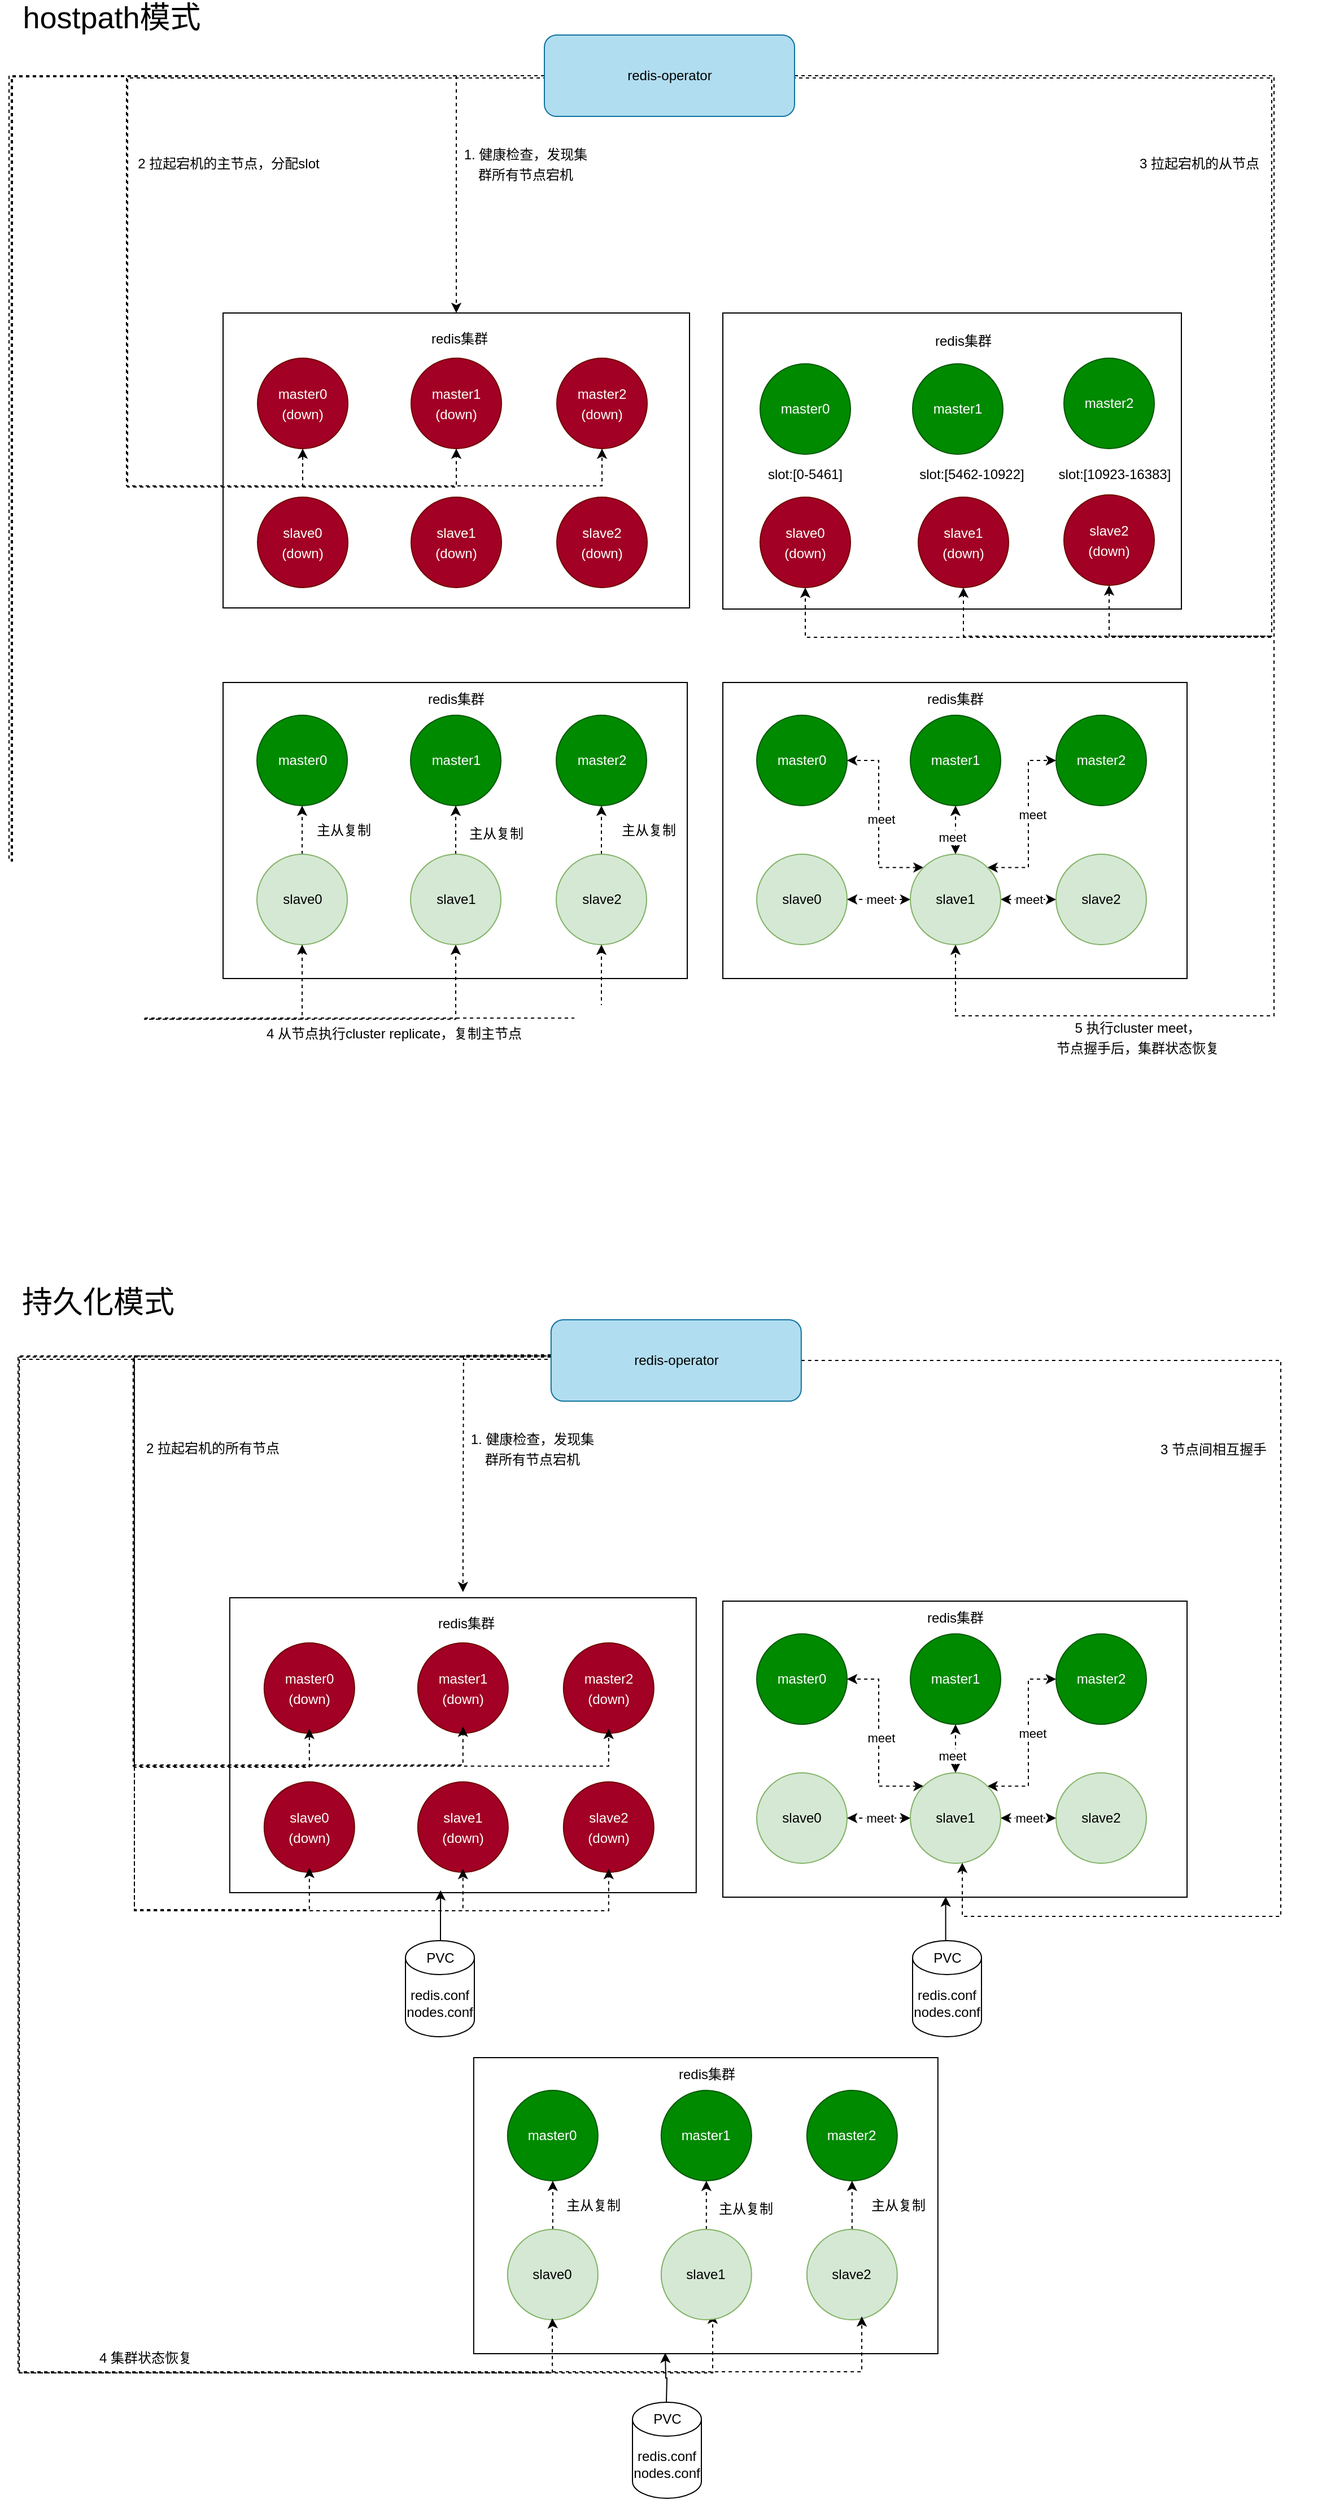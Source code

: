 <mxfile version="21.3.8" type="github">
  <diagram id="rYdwiMb5jvszhZctyrXV" name="第 1 页">
    <mxGraphModel dx="1363" dy="860" grid="0" gridSize="10" guides="1" tooltips="1" connect="1" arrows="1" fold="1" page="1" pageScale="1" pageWidth="1200" pageHeight="1920" math="0" shadow="0">
      <root>
        <mxCell id="0" />
        <mxCell id="1" parent="0" />
        <mxCell id="03nautIme0JNub1uCO7q-31" value="" style="rounded=0;whiteSpace=wrap;html=1;horizontal=1;" parent="1" vertex="1">
          <mxGeometry x="674" y="816" width="411" height="262" as="geometry" />
        </mxCell>
        <mxCell id="6RyUIfgaUFoeRIO4xXDH-37" value="" style="rounded=0;whiteSpace=wrap;html=1;horizontal=1;" parent="1" vertex="1">
          <mxGeometry x="231.5" y="816" width="411" height="262" as="geometry" />
        </mxCell>
        <mxCell id="6RyUIfgaUFoeRIO4xXDH-11" value="" style="rounded=0;whiteSpace=wrap;html=1;" parent="1" vertex="1">
          <mxGeometry x="231.5" y="489" width="413" height="261" as="geometry" />
        </mxCell>
        <mxCell id="6RyUIfgaUFoeRIO4xXDH-1" value="&lt;p style=&quot;line-height: 150%;&quot;&gt;master0&lt;br&gt;(down)&lt;/p&gt;" style="ellipse;whiteSpace=wrap;html=1;aspect=fixed;fillColor=#a20025;fontColor=#ffffff;strokeColor=#6F0000;" parent="1" vertex="1">
          <mxGeometry x="262" y="529" width="80" height="80" as="geometry" />
        </mxCell>
        <mxCell id="6RyUIfgaUFoeRIO4xXDH-2" value="&lt;p style=&quot;line-height: 150%;&quot;&gt;slave0&lt;br&gt;(down)&lt;/p&gt;" style="ellipse;whiteSpace=wrap;html=1;aspect=fixed;fillColor=#a20025;fontColor=#ffffff;strokeColor=#6F0000;" parent="1" vertex="1">
          <mxGeometry x="262" y="652" width="80" height="80" as="geometry" />
        </mxCell>
        <mxCell id="6RyUIfgaUFoeRIO4xXDH-3" value="&lt;p style=&quot;line-height: 150%;&quot;&gt;master1&lt;br&gt;(down)&lt;/p&gt;" style="ellipse;whiteSpace=wrap;html=1;aspect=fixed;fillColor=#a20025;fontColor=#ffffff;strokeColor=#6F0000;" parent="1" vertex="1">
          <mxGeometry x="398" y="529" width="80" height="80" as="geometry" />
        </mxCell>
        <mxCell id="6RyUIfgaUFoeRIO4xXDH-4" value="&lt;p style=&quot;line-height: 150%;&quot;&gt;slave1&lt;br&gt;(down)&lt;/p&gt;" style="ellipse;whiteSpace=wrap;html=1;aspect=fixed;fillColor=#a20025;fontColor=#ffffff;strokeColor=#6F0000;" parent="1" vertex="1">
          <mxGeometry x="398" y="652" width="80" height="80" as="geometry" />
        </mxCell>
        <mxCell id="6RyUIfgaUFoeRIO4xXDH-5" value="&lt;p style=&quot;line-height: 150%;&quot;&gt;master2&lt;br&gt;(down)&lt;/p&gt;" style="ellipse;whiteSpace=wrap;html=1;aspect=fixed;fillColor=#a20025;fontColor=#ffffff;strokeColor=#6F0000;" parent="1" vertex="1">
          <mxGeometry x="527" y="529" width="80" height="80" as="geometry" />
        </mxCell>
        <mxCell id="6RyUIfgaUFoeRIO4xXDH-6" value="&lt;p style=&quot;line-height: 150%;&quot;&gt;slave2&lt;br&gt;(down)&lt;/p&gt;" style="ellipse;whiteSpace=wrap;html=1;aspect=fixed;fillColor=#a20025;fontColor=#ffffff;strokeColor=#6F0000;" parent="1" vertex="1">
          <mxGeometry x="527" y="652" width="80" height="80" as="geometry" />
        </mxCell>
        <mxCell id="6RyUIfgaUFoeRIO4xXDH-59" style="edgeStyle=orthogonalEdgeStyle;rounded=0;orthogonalLoop=1;jettySize=auto;html=1;exitX=0;exitY=0.5;exitDx=0;exitDy=0;dashed=1;entryX=0.5;entryY=1;entryDx=0;entryDy=0;" parent="1" source="6RyUIfgaUFoeRIO4xXDH-7" target="6RyUIfgaUFoeRIO4xXDH-41" edge="1">
          <mxGeometry relative="1" as="geometry">
            <mxPoint x="145" y="981" as="targetPoint" />
            <Array as="points">
              <mxPoint x="44" y="280" />
              <mxPoint x="44" y="1114" />
              <mxPoint x="438" y="1114" />
            </Array>
          </mxGeometry>
        </mxCell>
        <mxCell id="6RyUIfgaUFoeRIO4xXDH-20" value="&lt;p style=&quot;line-height: 150%;&quot;&gt;1. 健康检查，发现集群所有节点宕机&lt;/p&gt;" style="text;html=1;strokeColor=none;fillColor=none;align=center;verticalAlign=middle;whiteSpace=wrap;rounded=0;" parent="1" vertex="1">
          <mxGeometry x="439" y="342" width="121" height="30" as="geometry" />
        </mxCell>
        <mxCell id="6RyUIfgaUFoeRIO4xXDH-23" value="" style="rounded=0;whiteSpace=wrap;html=1;" parent="1" vertex="1">
          <mxGeometry x="674" y="489" width="406" height="262" as="geometry" />
        </mxCell>
        <mxCell id="6RyUIfgaUFoeRIO4xXDH-28" value="master2" style="ellipse;whiteSpace=wrap;html=1;aspect=fixed;fillColor=#008a00;fontColor=#ffffff;strokeColor=#005700;" parent="1" vertex="1">
          <mxGeometry x="976" y="529" width="80" height="80" as="geometry" />
        </mxCell>
        <mxCell id="6RyUIfgaUFoeRIO4xXDH-38" value="master0" style="ellipse;whiteSpace=wrap;html=1;aspect=fixed;fillColor=#008a00;fontColor=#ffffff;strokeColor=#005700;" parent="1" vertex="1">
          <mxGeometry x="261.5" y="845" width="80" height="80" as="geometry" />
        </mxCell>
        <mxCell id="03nautIme0JNub1uCO7q-24" style="edgeStyle=orthogonalEdgeStyle;rounded=0;orthogonalLoop=1;jettySize=auto;html=1;exitX=0.5;exitY=0;exitDx=0;exitDy=0;entryX=0.5;entryY=1;entryDx=0;entryDy=0;dashed=1;" parent="1" source="6RyUIfgaUFoeRIO4xXDH-39" target="6RyUIfgaUFoeRIO4xXDH-38" edge="1">
          <mxGeometry relative="1" as="geometry" />
        </mxCell>
        <mxCell id="6RyUIfgaUFoeRIO4xXDH-39" value="slave0" style="ellipse;whiteSpace=wrap;html=1;aspect=fixed;fillColor=#d5e8d4;strokeColor=#82b366;" parent="1" vertex="1">
          <mxGeometry x="261.5" y="968" width="80" height="80" as="geometry" />
        </mxCell>
        <mxCell id="6RyUIfgaUFoeRIO4xXDH-40" value="master1" style="ellipse;whiteSpace=wrap;html=1;aspect=fixed;fillColor=#008a00;fontColor=#ffffff;strokeColor=#005700;" parent="1" vertex="1">
          <mxGeometry x="397.5" y="845" width="80" height="80" as="geometry" />
        </mxCell>
        <mxCell id="03nautIme0JNub1uCO7q-26" style="edgeStyle=orthogonalEdgeStyle;rounded=0;orthogonalLoop=1;jettySize=auto;html=1;exitX=0.5;exitY=0;exitDx=0;exitDy=0;entryX=0.5;entryY=1;entryDx=0;entryDy=0;dashed=1;" parent="1" source="6RyUIfgaUFoeRIO4xXDH-41" target="6RyUIfgaUFoeRIO4xXDH-40" edge="1">
          <mxGeometry relative="1" as="geometry" />
        </mxCell>
        <mxCell id="6RyUIfgaUFoeRIO4xXDH-41" value="slave1" style="ellipse;whiteSpace=wrap;html=1;aspect=fixed;fillColor=#d5e8d4;strokeColor=#82b366;" parent="1" vertex="1">
          <mxGeometry x="397.5" y="968" width="80" height="80" as="geometry" />
        </mxCell>
        <mxCell id="6RyUIfgaUFoeRIO4xXDH-42" value="master2" style="ellipse;whiteSpace=wrap;html=1;aspect=fixed;fillColor=#008a00;fontColor=#ffffff;strokeColor=#005700;" parent="1" vertex="1">
          <mxGeometry x="526.5" y="845" width="80" height="80" as="geometry" />
        </mxCell>
        <mxCell id="03nautIme0JNub1uCO7q-27" value="" style="edgeStyle=orthogonalEdgeStyle;rounded=0;orthogonalLoop=1;jettySize=auto;html=1;dashed=1;" parent="1" source="6RyUIfgaUFoeRIO4xXDH-43" target="6RyUIfgaUFoeRIO4xXDH-42" edge="1">
          <mxGeometry relative="1" as="geometry" />
        </mxCell>
        <mxCell id="6RyUIfgaUFoeRIO4xXDH-43" value="slave2" style="ellipse;whiteSpace=wrap;html=1;aspect=fixed;fillColor=#d5e8d4;strokeColor=#82b366;" parent="1" vertex="1">
          <mxGeometry x="526.5" y="968" width="80" height="80" as="geometry" />
        </mxCell>
        <mxCell id="6RyUIfgaUFoeRIO4xXDH-51" value="4 从节点执行cluster replicate，复制主节点" style="text;html=1;strokeColor=none;fillColor=none;align=center;verticalAlign=middle;whiteSpace=wrap;rounded=0;" parent="1" vertex="1">
          <mxGeometry x="265" y="1112" width="236" height="30" as="geometry" />
        </mxCell>
        <mxCell id="6RyUIfgaUFoeRIO4xXDH-54" value="主从复制" style="text;html=1;strokeColor=none;fillColor=none;align=center;verticalAlign=middle;whiteSpace=wrap;rounded=0;" parent="1" vertex="1">
          <mxGeometry x="300.5" y="939" width="75" height="16" as="geometry" />
        </mxCell>
        <mxCell id="6RyUIfgaUFoeRIO4xXDH-55" value="主从复制" style="text;html=1;strokeColor=none;fillColor=none;align=center;verticalAlign=middle;whiteSpace=wrap;rounded=0;" parent="1" vertex="1">
          <mxGeometry x="435.5" y="942" width="75" height="16" as="geometry" />
        </mxCell>
        <mxCell id="6RyUIfgaUFoeRIO4xXDH-62" value="&lt;p style=&quot;line-height: 150%;&quot;&gt;5 执行cluster meet，&lt;br&gt;节点握手后，集群状态恢复&lt;/p&gt;" style="text;html=1;strokeColor=none;fillColor=none;align=center;verticalAlign=middle;whiteSpace=wrap;rounded=0;" parent="1" vertex="1">
          <mxGeometry x="935" y="1115" width="213" height="30" as="geometry" />
        </mxCell>
        <mxCell id="6RyUIfgaUFoeRIO4xXDH-64" style="edgeStyle=orthogonalEdgeStyle;rounded=0;orthogonalLoop=1;jettySize=auto;html=1;exitX=0;exitY=0.5;exitDx=0;exitDy=0;dashed=1;entryX=0.5;entryY=1;entryDx=0;entryDy=0;" parent="1" source="6RyUIfgaUFoeRIO4xXDH-7" target="6RyUIfgaUFoeRIO4xXDH-1" edge="1">
          <mxGeometry relative="1" as="geometry">
            <mxPoint x="302" y="617" as="targetPoint" />
            <Array as="points">
              <mxPoint x="147" y="279" />
              <mxPoint x="147" y="643" />
              <mxPoint x="302" y="643" />
            </Array>
          </mxGeometry>
        </mxCell>
        <mxCell id="6RyUIfgaUFoeRIO4xXDH-66" style="edgeStyle=orthogonalEdgeStyle;rounded=0;orthogonalLoop=1;jettySize=auto;html=1;exitX=0;exitY=0.5;exitDx=0;exitDy=0;dashed=1;" parent="1" source="6RyUIfgaUFoeRIO4xXDH-7" target="6RyUIfgaUFoeRIO4xXDH-11" edge="1">
          <mxGeometry relative="1" as="geometry" />
        </mxCell>
        <mxCell id="6RyUIfgaUFoeRIO4xXDH-70" style="edgeStyle=orthogonalEdgeStyle;rounded=0;orthogonalLoop=1;jettySize=auto;html=1;exitX=0;exitY=0.5;exitDx=0;exitDy=0;dashed=1;" parent="1" source="6RyUIfgaUFoeRIO4xXDH-7" target="6RyUIfgaUFoeRIO4xXDH-3" edge="1">
          <mxGeometry relative="1" as="geometry">
            <mxPoint x="147" y="627" as="targetPoint" />
            <Array as="points">
              <mxPoint x="516" y="281" />
              <mxPoint x="147" y="281" />
              <mxPoint x="147" y="643" />
              <mxPoint x="438" y="643" />
            </Array>
          </mxGeometry>
        </mxCell>
        <mxCell id="6RyUIfgaUFoeRIO4xXDH-73" style="edgeStyle=orthogonalEdgeStyle;rounded=0;orthogonalLoop=1;jettySize=auto;html=1;exitX=1;exitY=0.5;exitDx=0;exitDy=0;dashed=1;entryX=0.5;entryY=1;entryDx=0;entryDy=0;" parent="1" source="6RyUIfgaUFoeRIO4xXDH-7" target="03nautIme0JNub1uCO7q-12" edge="1">
          <mxGeometry relative="1" as="geometry">
            <Array as="points">
              <mxPoint x="738" y="281" />
              <mxPoint x="1162" y="281" />
              <mxPoint x="1162" y="776" />
              <mxPoint x="747" y="776" />
            </Array>
            <mxPoint x="1118" y="763" as="targetPoint" />
          </mxGeometry>
        </mxCell>
        <mxCell id="6RyUIfgaUFoeRIO4xXDH-77" style="edgeStyle=orthogonalEdgeStyle;rounded=0;orthogonalLoop=1;jettySize=auto;html=1;exitX=1;exitY=0.5;exitDx=0;exitDy=0;dashed=1;entryX=0.5;entryY=1;entryDx=0;entryDy=0;" parent="1" source="6RyUIfgaUFoeRIO4xXDH-7" target="03nautIme0JNub1uCO7q-13" edge="1">
          <mxGeometry relative="1" as="geometry">
            <mxPoint x="887" y="529" as="targetPoint" />
            <Array as="points">
              <mxPoint x="1162" y="279" />
              <mxPoint x="1162" y="775" />
              <mxPoint x="887" y="775" />
            </Array>
          </mxGeometry>
        </mxCell>
        <mxCell id="03nautIme0JNub1uCO7q-1" style="edgeStyle=orthogonalEdgeStyle;rounded=0;orthogonalLoop=1;jettySize=auto;html=1;exitX=0;exitY=0.5;exitDx=0;exitDy=0;dashed=1;" parent="1" source="6RyUIfgaUFoeRIO4xXDH-7" target="6RyUIfgaUFoeRIO4xXDH-5" edge="1">
          <mxGeometry relative="1" as="geometry">
            <mxPoint x="166" y="613" as="targetPoint" />
            <Array as="points">
              <mxPoint x="146" y="279" />
              <mxPoint x="146" y="642" />
              <mxPoint x="567" y="642" />
            </Array>
          </mxGeometry>
        </mxCell>
        <mxCell id="03nautIme0JNub1uCO7q-18" style="edgeStyle=orthogonalEdgeStyle;rounded=0;orthogonalLoop=1;jettySize=auto;html=1;exitX=1;exitY=0.5;exitDx=0;exitDy=0;dashed=1;entryX=0.5;entryY=1;entryDx=0;entryDy=0;" parent="1" source="6RyUIfgaUFoeRIO4xXDH-7" target="03nautIme0JNub1uCO7q-14" edge="1">
          <mxGeometry relative="1" as="geometry">
            <mxPoint x="1115" y="761" as="targetPoint" />
            <Array as="points">
              <mxPoint x="1160" y="279" />
              <mxPoint x="1160" y="775" />
              <mxPoint x="1016" y="775" />
            </Array>
          </mxGeometry>
        </mxCell>
        <mxCell id="03nautIme0JNub1uCO7q-50" style="edgeStyle=orthogonalEdgeStyle;rounded=0;orthogonalLoop=1;jettySize=auto;html=1;exitX=0;exitY=0.5;exitDx=0;exitDy=0;dashed=1;entryX=0.5;entryY=1;entryDx=0;entryDy=0;" parent="1" source="6RyUIfgaUFoeRIO4xXDH-7" target="6RyUIfgaUFoeRIO4xXDH-39" edge="1">
          <mxGeometry relative="1" as="geometry">
            <mxPoint x="58.182" y="1199.909" as="targetPoint" />
            <Array as="points">
              <mxPoint x="45" y="279" />
              <mxPoint x="45" y="1114" />
              <mxPoint x="302" y="1114" />
            </Array>
          </mxGeometry>
        </mxCell>
        <mxCell id="03nautIme0JNub1uCO7q-51" style="edgeStyle=orthogonalEdgeStyle;rounded=0;orthogonalLoop=1;jettySize=auto;html=1;exitX=0;exitY=0.5;exitDx=0;exitDy=0;dashed=1;entryX=0.5;entryY=1;entryDx=0;entryDy=0;" parent="1" source="6RyUIfgaUFoeRIO4xXDH-7" target="6RyUIfgaUFoeRIO4xXDH-43" edge="1">
          <mxGeometry relative="1" as="geometry">
            <mxPoint x="69.091" y="1212.636" as="targetPoint" />
            <Array as="points">
              <mxPoint x="42" y="279" />
              <mxPoint x="42" y="1113" />
              <mxPoint x="567" y="1113" />
            </Array>
          </mxGeometry>
        </mxCell>
        <mxCell id="03nautIme0JNub1uCO7q-55" style="edgeStyle=orthogonalEdgeStyle;rounded=0;orthogonalLoop=1;jettySize=auto;html=1;exitX=1;exitY=0.5;exitDx=0;exitDy=0;dashed=1;entryX=0.5;entryY=1;entryDx=0;entryDy=0;" parent="1" source="6RyUIfgaUFoeRIO4xXDH-7" target="03nautIme0JNub1uCO7q-37" edge="1">
          <mxGeometry relative="1" as="geometry">
            <mxPoint x="874" y="1290" as="targetPoint" />
            <Array as="points">
              <mxPoint x="1162" y="279" />
              <mxPoint x="1162" y="1111" />
              <mxPoint x="880" y="1111" />
            </Array>
          </mxGeometry>
        </mxCell>
        <mxCell id="6RyUIfgaUFoeRIO4xXDH-7" value="redis-operator" style="rounded=1;whiteSpace=wrap;html=1;fillColor=#b1ddf0;strokeColor=#10739e;" parent="1" vertex="1">
          <mxGeometry x="516" y="243" width="221.5" height="72" as="geometry" />
        </mxCell>
        <mxCell id="6RyUIfgaUFoeRIO4xXDH-71" value="2 拉起宕机的主节点，分配slot" style="text;html=1;strokeColor=none;fillColor=none;align=center;verticalAlign=middle;whiteSpace=wrap;rounded=0;" parent="1" vertex="1">
          <mxGeometry x="153" y="337" width="167" height="40" as="geometry" />
        </mxCell>
        <mxCell id="6RyUIfgaUFoeRIO4xXDH-81" value="redis集群" style="text;html=1;strokeColor=none;fillColor=none;align=center;verticalAlign=middle;whiteSpace=wrap;rounded=0;" parent="1" vertex="1">
          <mxGeometry x="411" y="497" width="60" height="30" as="geometry" />
        </mxCell>
        <mxCell id="6RyUIfgaUFoeRIO4xXDH-85" value="redis集群" style="text;html=1;strokeColor=none;fillColor=none;align=center;verticalAlign=middle;whiteSpace=wrap;rounded=0;" parent="1" vertex="1">
          <mxGeometry x="408" y="816" width="60" height="30" as="geometry" />
        </mxCell>
        <mxCell id="6RyUIfgaUFoeRIO4xXDH-89" value="redis集群" style="text;html=1;strokeColor=none;fillColor=none;align=center;verticalAlign=middle;whiteSpace=wrap;rounded=0;" parent="1" vertex="1">
          <mxGeometry x="857" y="499" width="60" height="30" as="geometry" />
        </mxCell>
        <mxCell id="03nautIme0JNub1uCO7q-4" value="master1" style="ellipse;whiteSpace=wrap;html=1;aspect=fixed;fillColor=#008a00;fontColor=#ffffff;strokeColor=#005700;" parent="1" vertex="1">
          <mxGeometry x="842" y="534" width="80" height="80" as="geometry" />
        </mxCell>
        <mxCell id="03nautIme0JNub1uCO7q-5" value="master0" style="ellipse;whiteSpace=wrap;html=1;aspect=fixed;fillColor=#008a00;fontColor=#ffffff;strokeColor=#005700;" parent="1" vertex="1">
          <mxGeometry x="707" y="534" width="80" height="80" as="geometry" />
        </mxCell>
        <mxCell id="03nautIme0JNub1uCO7q-8" value="slot:[0-5461]" style="text;html=1;strokeColor=none;fillColor=none;align=center;verticalAlign=middle;whiteSpace=wrap;rounded=0;" parent="1" vertex="1">
          <mxGeometry x="707" y="617" width="80" height="30" as="geometry" />
        </mxCell>
        <mxCell id="03nautIme0JNub1uCO7q-9" value="slot:[5462-10922]" style="text;html=1;strokeColor=none;fillColor=none;align=center;verticalAlign=middle;whiteSpace=wrap;rounded=0;" parent="1" vertex="1">
          <mxGeometry x="844" y="617" width="101" height="30" as="geometry" />
        </mxCell>
        <mxCell id="03nautIme0JNub1uCO7q-10" value="slot:[10923-16383]" style="text;html=1;strokeColor=none;fillColor=none;align=center;verticalAlign=middle;whiteSpace=wrap;rounded=0;" parent="1" vertex="1">
          <mxGeometry x="966" y="617" width="110" height="30" as="geometry" />
        </mxCell>
        <mxCell id="03nautIme0JNub1uCO7q-12" value="&lt;p style=&quot;line-height: 150%;&quot;&gt;slave0&lt;br&gt;(down)&lt;/p&gt;" style="ellipse;whiteSpace=wrap;html=1;aspect=fixed;fillColor=#a20025;fontColor=#ffffff;strokeColor=#6F0000;" parent="1" vertex="1">
          <mxGeometry x="707" y="652" width="80" height="80" as="geometry" />
        </mxCell>
        <mxCell id="03nautIme0JNub1uCO7q-13" value="&lt;p style=&quot;line-height: 150%;&quot;&gt;slave1&lt;br&gt;(down)&lt;/p&gt;" style="ellipse;whiteSpace=wrap;html=1;aspect=fixed;fillColor=#a20025;fontColor=#ffffff;strokeColor=#6F0000;" parent="1" vertex="1">
          <mxGeometry x="847" y="652" width="80" height="80" as="geometry" />
        </mxCell>
        <mxCell id="03nautIme0JNub1uCO7q-14" value="&lt;p style=&quot;line-height: 150%;&quot;&gt;slave2&lt;br&gt;(down)&lt;/p&gt;" style="ellipse;whiteSpace=wrap;html=1;aspect=fixed;fillColor=#a20025;fontColor=#ffffff;strokeColor=#6F0000;" parent="1" vertex="1">
          <mxGeometry x="976" y="650" width="80" height="80" as="geometry" />
        </mxCell>
        <mxCell id="03nautIme0JNub1uCO7q-19" value="3 拉起宕机的从节点" style="text;html=1;strokeColor=none;fillColor=none;align=center;verticalAlign=middle;whiteSpace=wrap;rounded=0;" parent="1" vertex="1">
          <mxGeometry x="1031" y="342" width="130" height="30" as="geometry" />
        </mxCell>
        <mxCell id="03nautIme0JNub1uCO7q-29" value="主从复制" style="text;html=1;strokeColor=none;fillColor=none;align=center;verticalAlign=middle;whiteSpace=wrap;rounded=0;" parent="1" vertex="1">
          <mxGeometry x="570.5" y="939" width="75" height="16" as="geometry" />
        </mxCell>
        <mxCell id="03nautIme0JNub1uCO7q-32" value="master0" style="ellipse;whiteSpace=wrap;html=1;aspect=fixed;fillColor=#008a00;fontColor=#ffffff;strokeColor=#005700;" parent="1" vertex="1">
          <mxGeometry x="704" y="845" width="80" height="80" as="geometry" />
        </mxCell>
        <mxCell id="03nautIme0JNub1uCO7q-34" value="slave0" style="ellipse;whiteSpace=wrap;html=1;aspect=fixed;fillColor=#d5e8d4;strokeColor=#82b366;" parent="1" vertex="1">
          <mxGeometry x="704" y="968" width="80" height="80" as="geometry" />
        </mxCell>
        <mxCell id="03nautIme0JNub1uCO7q-35" value="master1" style="ellipse;whiteSpace=wrap;html=1;aspect=fixed;fillColor=#008a00;fontColor=#ffffff;strokeColor=#005700;" parent="1" vertex="1">
          <mxGeometry x="840" y="845" width="80" height="80" as="geometry" />
        </mxCell>
        <mxCell id="03nautIme0JNub1uCO7q-36" style="edgeStyle=orthogonalEdgeStyle;rounded=0;orthogonalLoop=1;jettySize=auto;html=1;exitX=0.5;exitY=0;exitDx=0;exitDy=0;entryX=0.5;entryY=1;entryDx=0;entryDy=0;dashed=1;startArrow=classic;startFill=1;" parent="1" source="03nautIme0JNub1uCO7q-37" target="03nautIme0JNub1uCO7q-35" edge="1">
          <mxGeometry relative="1" as="geometry" />
        </mxCell>
        <mxCell id="03nautIme0JNub1uCO7q-72" value="meet" style="edgeLabel;html=1;align=center;verticalAlign=middle;resizable=0;points=[];" parent="03nautIme0JNub1uCO7q-36" vertex="1" connectable="0">
          <mxGeometry x="-0.302" y="3" relative="1" as="geometry">
            <mxPoint as="offset" />
          </mxGeometry>
        </mxCell>
        <mxCell id="03nautIme0JNub1uCO7q-58" value="meet" style="edgeStyle=orthogonalEdgeStyle;rounded=0;orthogonalLoop=1;jettySize=auto;html=1;exitX=1;exitY=0.5;exitDx=0;exitDy=0;entryX=0;entryY=0.5;entryDx=0;entryDy=0;dashed=1;startArrow=classic;startFill=1;" parent="1" source="03nautIme0JNub1uCO7q-37" target="03nautIme0JNub1uCO7q-40" edge="1">
          <mxGeometry relative="1" as="geometry" />
        </mxCell>
        <mxCell id="03nautIme0JNub1uCO7q-67" style="edgeStyle=orthogonalEdgeStyle;rounded=0;orthogonalLoop=1;jettySize=auto;html=1;exitX=0;exitY=0.5;exitDx=0;exitDy=0;entryX=1;entryY=0.5;entryDx=0;entryDy=0;dashed=1;startArrow=classic;startFill=1;" parent="1" source="03nautIme0JNub1uCO7q-37" target="03nautIme0JNub1uCO7q-34" edge="1">
          <mxGeometry relative="1" as="geometry" />
        </mxCell>
        <mxCell id="03nautIme0JNub1uCO7q-74" value="meet" style="edgeLabel;html=1;align=center;verticalAlign=middle;resizable=0;points=[];" parent="03nautIme0JNub1uCO7q-67" vertex="1" connectable="0">
          <mxGeometry x="-0.006" relative="1" as="geometry">
            <mxPoint x="1" as="offset" />
          </mxGeometry>
        </mxCell>
        <mxCell id="03nautIme0JNub1uCO7q-68" style="edgeStyle=orthogonalEdgeStyle;rounded=0;orthogonalLoop=1;jettySize=auto;html=1;exitX=1;exitY=0;exitDx=0;exitDy=0;entryX=0;entryY=0.5;entryDx=0;entryDy=0;dashed=1;startArrow=classic;startFill=1;" parent="1" source="03nautIme0JNub1uCO7q-37" target="03nautIme0JNub1uCO7q-38" edge="1">
          <mxGeometry relative="1" as="geometry" />
        </mxCell>
        <mxCell id="03nautIme0JNub1uCO7q-73" value="meet" style="edgeLabel;html=1;align=center;verticalAlign=middle;resizable=0;points=[];" parent="03nautIme0JNub1uCO7q-68" vertex="1" connectable="0">
          <mxGeometry x="0.067" y="-3" relative="1" as="geometry">
            <mxPoint as="offset" />
          </mxGeometry>
        </mxCell>
        <mxCell id="03nautIme0JNub1uCO7q-69" style="edgeStyle=orthogonalEdgeStyle;rounded=0;orthogonalLoop=1;jettySize=auto;html=1;exitX=0;exitY=0;exitDx=0;exitDy=0;entryX=1;entryY=0.5;entryDx=0;entryDy=0;dashed=1;startArrow=classic;startFill=1;" parent="1" source="03nautIme0JNub1uCO7q-37" target="03nautIme0JNub1uCO7q-32" edge="1">
          <mxGeometry relative="1" as="geometry" />
        </mxCell>
        <mxCell id="03nautIme0JNub1uCO7q-71" value="meet" style="edgeLabel;html=1;align=center;verticalAlign=middle;resizable=0;points=[];" parent="03nautIme0JNub1uCO7q-69" vertex="1" connectable="0">
          <mxGeometry x="0.023" y="-2" relative="1" as="geometry">
            <mxPoint as="offset" />
          </mxGeometry>
        </mxCell>
        <mxCell id="03nautIme0JNub1uCO7q-37" value="slave1" style="ellipse;whiteSpace=wrap;html=1;aspect=fixed;fillColor=#d5e8d4;strokeColor=#82b366;" parent="1" vertex="1">
          <mxGeometry x="840" y="968" width="80" height="80" as="geometry" />
        </mxCell>
        <mxCell id="03nautIme0JNub1uCO7q-38" value="master2" style="ellipse;whiteSpace=wrap;html=1;aspect=fixed;fillColor=#008a00;fontColor=#ffffff;strokeColor=#005700;" parent="1" vertex="1">
          <mxGeometry x="969" y="845" width="80" height="80" as="geometry" />
        </mxCell>
        <mxCell id="03nautIme0JNub1uCO7q-40" value="slave2" style="ellipse;whiteSpace=wrap;html=1;aspect=fixed;fillColor=#d5e8d4;strokeColor=#82b366;" parent="1" vertex="1">
          <mxGeometry x="969" y="968" width="80" height="80" as="geometry" />
        </mxCell>
        <mxCell id="03nautIme0JNub1uCO7q-43" value="redis集群" style="text;html=1;strokeColor=none;fillColor=none;align=center;verticalAlign=middle;whiteSpace=wrap;rounded=0;" parent="1" vertex="1">
          <mxGeometry x="850" y="816" width="60" height="30" as="geometry" />
        </mxCell>
        <mxCell id="03nautIme0JNub1uCO7q-70" style="edgeStyle=orthogonalEdgeStyle;rounded=0;orthogonalLoop=1;jettySize=auto;html=1;exitX=0.5;exitY=1;exitDx=0;exitDy=0;dashed=1;" parent="1" source="6RyUIfgaUFoeRIO4xXDH-62" target="6RyUIfgaUFoeRIO4xXDH-62" edge="1">
          <mxGeometry relative="1" as="geometry" />
        </mxCell>
        <mxCell id="i9_PDDq2ceKXdRkYbvvK-1" value="" style="rounded=0;whiteSpace=wrap;html=1;horizontal=1;" vertex="1" parent="1">
          <mxGeometry x="674" y="1629" width="411" height="262" as="geometry" />
        </mxCell>
        <mxCell id="i9_PDDq2ceKXdRkYbvvK-2" value="" style="rounded=0;whiteSpace=wrap;html=1;horizontal=1;" vertex="1" parent="1">
          <mxGeometry x="453.41" y="2033" width="411" height="262" as="geometry" />
        </mxCell>
        <mxCell id="i9_PDDq2ceKXdRkYbvvK-3" value="" style="rounded=0;whiteSpace=wrap;html=1;" vertex="1" parent="1">
          <mxGeometry x="237.41" y="1626" width="413" height="261" as="geometry" />
        </mxCell>
        <mxCell id="i9_PDDq2ceKXdRkYbvvK-4" value="&lt;p style=&quot;line-height: 150%;&quot;&gt;master0&lt;br&gt;(down)&lt;/p&gt;" style="ellipse;whiteSpace=wrap;html=1;aspect=fixed;fillColor=#a20025;fontColor=#ffffff;strokeColor=#6F0000;" vertex="1" parent="1">
          <mxGeometry x="267.91" y="1666" width="80" height="80" as="geometry" />
        </mxCell>
        <mxCell id="i9_PDDq2ceKXdRkYbvvK-5" value="&lt;p style=&quot;line-height: 150%;&quot;&gt;slave0&lt;br&gt;(down)&lt;/p&gt;" style="ellipse;whiteSpace=wrap;html=1;aspect=fixed;fillColor=#a20025;fontColor=#ffffff;strokeColor=#6F0000;" vertex="1" parent="1">
          <mxGeometry x="267.91" y="1789" width="80" height="80" as="geometry" />
        </mxCell>
        <mxCell id="i9_PDDq2ceKXdRkYbvvK-6" value="&lt;p style=&quot;line-height: 150%;&quot;&gt;master1&lt;br&gt;(down)&lt;/p&gt;" style="ellipse;whiteSpace=wrap;html=1;aspect=fixed;fillColor=#a20025;fontColor=#ffffff;strokeColor=#6F0000;" vertex="1" parent="1">
          <mxGeometry x="403.91" y="1666" width="80" height="80" as="geometry" />
        </mxCell>
        <mxCell id="i9_PDDq2ceKXdRkYbvvK-7" value="&lt;p style=&quot;line-height: 150%;&quot;&gt;slave1&lt;br&gt;(down)&lt;/p&gt;" style="ellipse;whiteSpace=wrap;html=1;aspect=fixed;fillColor=#a20025;fontColor=#ffffff;strokeColor=#6F0000;" vertex="1" parent="1">
          <mxGeometry x="403.91" y="1789" width="80" height="80" as="geometry" />
        </mxCell>
        <mxCell id="i9_PDDq2ceKXdRkYbvvK-8" value="&lt;p style=&quot;line-height: 150%;&quot;&gt;master2&lt;br&gt;(down)&lt;/p&gt;" style="ellipse;whiteSpace=wrap;html=1;aspect=fixed;fillColor=#a20025;fontColor=#ffffff;strokeColor=#6F0000;" vertex="1" parent="1">
          <mxGeometry x="532.91" y="1666" width="80" height="80" as="geometry" />
        </mxCell>
        <mxCell id="i9_PDDq2ceKXdRkYbvvK-9" value="&lt;p style=&quot;line-height: 150%;&quot;&gt;slave2&lt;br&gt;(down)&lt;/p&gt;" style="ellipse;whiteSpace=wrap;html=1;aspect=fixed;fillColor=#a20025;fontColor=#ffffff;strokeColor=#6F0000;" vertex="1" parent="1">
          <mxGeometry x="532.91" y="1789" width="80" height="80" as="geometry" />
        </mxCell>
        <mxCell id="i9_PDDq2ceKXdRkYbvvK-10" style="edgeStyle=orthogonalEdgeStyle;rounded=0;orthogonalLoop=1;jettySize=auto;html=1;exitX=0;exitY=0.5;exitDx=0;exitDy=0;dashed=1;entryX=0.582;entryY=0.994;entryDx=0;entryDy=0;entryPerimeter=0;" edge="1" parent="1">
          <mxGeometry relative="1" as="geometry">
            <mxPoint x="665.97" y="2259.52" as="targetPoint" />
            <Array as="points">
              <mxPoint x="522" y="1412" />
              <mxPoint x="50" y="1412" />
              <mxPoint x="50" y="2312" />
              <mxPoint x="665" y="2312" />
              <mxPoint x="665" y="2259" />
            </Array>
            <mxPoint x="521.91" y="1411.0" as="sourcePoint" />
          </mxGeometry>
        </mxCell>
        <mxCell id="i9_PDDq2ceKXdRkYbvvK-11" value="&lt;p style=&quot;line-height: 150%;&quot;&gt;1. 健康检查，发现集群所有节点宕机&lt;/p&gt;" style="text;html=1;strokeColor=none;fillColor=none;align=center;verticalAlign=middle;whiteSpace=wrap;rounded=0;" vertex="1" parent="1">
          <mxGeometry x="444.91" y="1479" width="121" height="30" as="geometry" />
        </mxCell>
        <mxCell id="i9_PDDq2ceKXdRkYbvvK-14" value="master0" style="ellipse;whiteSpace=wrap;html=1;aspect=fixed;fillColor=#008a00;fontColor=#ffffff;strokeColor=#005700;" vertex="1" parent="1">
          <mxGeometry x="483.41" y="2062" width="80" height="80" as="geometry" />
        </mxCell>
        <mxCell id="i9_PDDq2ceKXdRkYbvvK-15" style="edgeStyle=orthogonalEdgeStyle;rounded=0;orthogonalLoop=1;jettySize=auto;html=1;exitX=0.5;exitY=0;exitDx=0;exitDy=0;entryX=0.5;entryY=1;entryDx=0;entryDy=0;dashed=1;" edge="1" parent="1" source="i9_PDDq2ceKXdRkYbvvK-16" target="i9_PDDq2ceKXdRkYbvvK-14">
          <mxGeometry relative="1" as="geometry" />
        </mxCell>
        <mxCell id="i9_PDDq2ceKXdRkYbvvK-16" value="slave0" style="ellipse;whiteSpace=wrap;html=1;aspect=fixed;fillColor=#d5e8d4;strokeColor=#82b366;" vertex="1" parent="1">
          <mxGeometry x="483.41" y="2185" width="80" height="80" as="geometry" />
        </mxCell>
        <mxCell id="i9_PDDq2ceKXdRkYbvvK-17" value="master1" style="ellipse;whiteSpace=wrap;html=1;aspect=fixed;fillColor=#008a00;fontColor=#ffffff;strokeColor=#005700;" vertex="1" parent="1">
          <mxGeometry x="619.41" y="2062" width="80" height="80" as="geometry" />
        </mxCell>
        <mxCell id="i9_PDDq2ceKXdRkYbvvK-18" style="edgeStyle=orthogonalEdgeStyle;rounded=0;orthogonalLoop=1;jettySize=auto;html=1;exitX=0.5;exitY=0;exitDx=0;exitDy=0;entryX=0.5;entryY=1;entryDx=0;entryDy=0;dashed=1;" edge="1" parent="1" source="i9_PDDq2ceKXdRkYbvvK-19" target="i9_PDDq2ceKXdRkYbvvK-17">
          <mxGeometry relative="1" as="geometry" />
        </mxCell>
        <mxCell id="i9_PDDq2ceKXdRkYbvvK-19" value="slave1" style="ellipse;whiteSpace=wrap;html=1;aspect=fixed;fillColor=#d5e8d4;strokeColor=#82b366;" vertex="1" parent="1">
          <mxGeometry x="619.41" y="2185" width="80" height="80" as="geometry" />
        </mxCell>
        <mxCell id="i9_PDDq2ceKXdRkYbvvK-20" value="master2" style="ellipse;whiteSpace=wrap;html=1;aspect=fixed;fillColor=#008a00;fontColor=#ffffff;strokeColor=#005700;" vertex="1" parent="1">
          <mxGeometry x="748.41" y="2062" width="80" height="80" as="geometry" />
        </mxCell>
        <mxCell id="i9_PDDq2ceKXdRkYbvvK-21" value="" style="edgeStyle=orthogonalEdgeStyle;rounded=0;orthogonalLoop=1;jettySize=auto;html=1;dashed=1;" edge="1" parent="1" source="i9_PDDq2ceKXdRkYbvvK-22" target="i9_PDDq2ceKXdRkYbvvK-20">
          <mxGeometry relative="1" as="geometry" />
        </mxCell>
        <mxCell id="i9_PDDq2ceKXdRkYbvvK-22" value="slave2" style="ellipse;whiteSpace=wrap;html=1;aspect=fixed;fillColor=#d5e8d4;strokeColor=#82b366;" vertex="1" parent="1">
          <mxGeometry x="748.41" y="2185" width="80" height="80" as="geometry" />
        </mxCell>
        <mxCell id="i9_PDDq2ceKXdRkYbvvK-23" value="4 集群状态恢复" style="text;html=1;strokeColor=none;fillColor=none;align=center;verticalAlign=middle;whiteSpace=wrap;rounded=0;" vertex="1" parent="1">
          <mxGeometry x="45" y="2284" width="236" height="30" as="geometry" />
        </mxCell>
        <mxCell id="i9_PDDq2ceKXdRkYbvvK-24" value="主从复制" style="text;html=1;strokeColor=none;fillColor=none;align=center;verticalAlign=middle;whiteSpace=wrap;rounded=0;" vertex="1" parent="1">
          <mxGeometry x="522.41" y="2156" width="75" height="16" as="geometry" />
        </mxCell>
        <mxCell id="i9_PDDq2ceKXdRkYbvvK-25" value="主从复制" style="text;html=1;strokeColor=none;fillColor=none;align=center;verticalAlign=middle;whiteSpace=wrap;rounded=0;" vertex="1" parent="1">
          <mxGeometry x="657.41" y="2159" width="75" height="16" as="geometry" />
        </mxCell>
        <mxCell id="i9_PDDq2ceKXdRkYbvvK-27" style="edgeStyle=orthogonalEdgeStyle;rounded=0;orthogonalLoop=1;jettySize=auto;html=1;exitX=0;exitY=0.5;exitDx=0;exitDy=0;dashed=1;entryX=0.5;entryY=1;entryDx=0;entryDy=0;" edge="1" parent="1">
          <mxGeometry relative="1" as="geometry">
            <mxPoint x="307.91" y="1742" as="targetPoint" />
            <Array as="points">
              <mxPoint x="152.91" y="1412" />
              <mxPoint x="152.91" y="1776" />
              <mxPoint x="307.91" y="1776" />
            </Array>
            <mxPoint x="521.91" y="1412" as="sourcePoint" />
          </mxGeometry>
        </mxCell>
        <mxCell id="i9_PDDq2ceKXdRkYbvvK-28" style="edgeStyle=orthogonalEdgeStyle;rounded=0;orthogonalLoop=1;jettySize=auto;html=1;exitX=0;exitY=0.5;exitDx=0;exitDy=0;dashed=1;" edge="1" parent="1">
          <mxGeometry relative="1" as="geometry">
            <mxPoint x="521.91" y="1411" as="sourcePoint" />
            <mxPoint x="443.882" y="1621" as="targetPoint" />
          </mxGeometry>
        </mxCell>
        <mxCell id="i9_PDDq2ceKXdRkYbvvK-29" style="edgeStyle=orthogonalEdgeStyle;rounded=0;orthogonalLoop=1;jettySize=auto;html=1;exitX=0;exitY=0.5;exitDx=0;exitDy=0;dashed=1;" edge="1" parent="1">
          <mxGeometry relative="1" as="geometry">
            <mxPoint x="443.91" y="1740" as="targetPoint" />
            <Array as="points">
              <mxPoint x="521.91" y="1412" />
              <mxPoint x="152.91" y="1412" />
              <mxPoint x="152.91" y="1774" />
              <mxPoint x="443.91" y="1774" />
            </Array>
            <mxPoint x="521.91" y="1410" as="sourcePoint" />
          </mxGeometry>
        </mxCell>
        <mxCell id="i9_PDDq2ceKXdRkYbvvK-32" style="edgeStyle=orthogonalEdgeStyle;rounded=0;orthogonalLoop=1;jettySize=auto;html=1;exitX=0;exitY=0.5;exitDx=0;exitDy=0;dashed=1;" edge="1" parent="1">
          <mxGeometry relative="1" as="geometry">
            <mxPoint x="572.91" y="1742" as="targetPoint" />
            <Array as="points">
              <mxPoint x="151.91" y="1412" />
              <mxPoint x="151.91" y="1775" />
              <mxPoint x="572.91" y="1775" />
            </Array>
            <mxPoint x="521.91" y="1412" as="sourcePoint" />
          </mxGeometry>
        </mxCell>
        <mxCell id="i9_PDDq2ceKXdRkYbvvK-34" style="edgeStyle=orthogonalEdgeStyle;rounded=0;orthogonalLoop=1;jettySize=auto;html=1;exitX=0;exitY=0.5;exitDx=0;exitDy=0;dashed=1;entryX=0.494;entryY=1.021;entryDx=0;entryDy=0;entryPerimeter=0;" edge="1" parent="1">
          <mxGeometry relative="1" as="geometry">
            <mxPoint x="522.93" y="2263.68" as="targetPoint" />
            <Array as="points">
              <mxPoint x="51" y="1413" />
              <mxPoint x="51" y="2312" />
              <mxPoint x="523" y="2312" />
              <mxPoint x="523" y="2265" />
            </Array>
            <mxPoint x="521.91" y="1413.0" as="sourcePoint" />
          </mxGeometry>
        </mxCell>
        <mxCell id="i9_PDDq2ceKXdRkYbvvK-35" style="edgeStyle=orthogonalEdgeStyle;rounded=0;orthogonalLoop=1;jettySize=auto;html=1;exitX=0;exitY=0.5;exitDx=0;exitDy=0;dashed=1;entryX=0.57;entryY=0.975;entryDx=0;entryDy=0;entryPerimeter=0;" edge="1" parent="1">
          <mxGeometry relative="1" as="geometry">
            <mxPoint x="797.03" y="2262" as="targetPoint" />
            <Array as="points">
              <mxPoint x="51.02" y="1415" />
              <mxPoint x="51.02" y="2311" />
              <mxPoint x="797.02" y="2311" />
            </Array>
            <mxPoint x="524.93" y="1415" as="sourcePoint" />
          </mxGeometry>
        </mxCell>
        <mxCell id="i9_PDDq2ceKXdRkYbvvK-36" style="edgeStyle=orthogonalEdgeStyle;rounded=0;orthogonalLoop=1;jettySize=auto;html=1;exitX=1;exitY=0.5;exitDx=0;exitDy=0;dashed=1;" edge="1" parent="1" source="i9_PDDq2ceKXdRkYbvvK-37" target="i9_PDDq2ceKXdRkYbvvK-64">
          <mxGeometry relative="1" as="geometry">
            <mxPoint x="879.91" y="2427" as="targetPoint" />
            <Array as="points">
              <mxPoint x="1168" y="1416" />
              <mxPoint x="1168" y="1908" />
              <mxPoint x="886" y="1908" />
            </Array>
          </mxGeometry>
        </mxCell>
        <mxCell id="i9_PDDq2ceKXdRkYbvvK-75" style="edgeStyle=orthogonalEdgeStyle;rounded=0;orthogonalLoop=1;jettySize=auto;html=1;exitX=0;exitY=0.5;exitDx=0;exitDy=0;entryX=0.5;entryY=1;entryDx=0;entryDy=0;dashed=1;" edge="1" parent="1">
          <mxGeometry relative="1" as="geometry">
            <mxPoint x="521.91" y="1412" as="sourcePoint" />
            <mxPoint x="307.91" y="1865" as="targetPoint" />
            <Array as="points">
              <mxPoint x="153" y="1412" />
              <mxPoint x="153" y="1902" />
              <mxPoint x="308" y="1902" />
            </Array>
          </mxGeometry>
        </mxCell>
        <mxCell id="i9_PDDq2ceKXdRkYbvvK-76" style="edgeStyle=orthogonalEdgeStyle;rounded=0;orthogonalLoop=1;jettySize=auto;html=1;exitX=0;exitY=0.5;exitDx=0;exitDy=0;entryX=0.5;entryY=1;entryDx=0;entryDy=0;dashed=1;" edge="1" parent="1">
          <mxGeometry relative="1" as="geometry">
            <mxPoint x="521.91" y="1413" as="sourcePoint" />
            <mxPoint x="443.91" y="1866" as="targetPoint" />
            <Array as="points">
              <mxPoint x="153" y="1413" />
              <mxPoint x="153" y="1903" />
              <mxPoint x="444" y="1903" />
            </Array>
          </mxGeometry>
        </mxCell>
        <mxCell id="i9_PDDq2ceKXdRkYbvvK-77" style="edgeStyle=orthogonalEdgeStyle;rounded=0;orthogonalLoop=1;jettySize=auto;html=1;exitX=0;exitY=0.5;exitDx=0;exitDy=0;entryX=0.5;entryY=1;entryDx=0;entryDy=0;dashed=1;" edge="1" parent="1">
          <mxGeometry relative="1" as="geometry">
            <mxPoint x="521.91" y="1413" as="sourcePoint" />
            <mxPoint x="572.91" y="1866" as="targetPoint" />
            <Array as="points">
              <mxPoint x="153" y="1413" />
              <mxPoint x="153" y="1903" />
              <mxPoint x="573" y="1903" />
            </Array>
          </mxGeometry>
        </mxCell>
        <mxCell id="i9_PDDq2ceKXdRkYbvvK-37" value="redis-operator" style="rounded=1;whiteSpace=wrap;html=1;fillColor=#b1ddf0;strokeColor=#10739e;" vertex="1" parent="1">
          <mxGeometry x="521.91" y="1380" width="221.5" height="72" as="geometry" />
        </mxCell>
        <mxCell id="i9_PDDq2ceKXdRkYbvvK-38" value="2 拉起宕机的所有节点" style="text;html=1;strokeColor=none;fillColor=none;align=center;verticalAlign=middle;whiteSpace=wrap;rounded=0;" vertex="1" parent="1">
          <mxGeometry x="138.91" y="1474" width="167" height="40" as="geometry" />
        </mxCell>
        <mxCell id="i9_PDDq2ceKXdRkYbvvK-39" value="redis集群" style="text;html=1;strokeColor=none;fillColor=none;align=center;verticalAlign=middle;whiteSpace=wrap;rounded=0;" vertex="1" parent="1">
          <mxGeometry x="416.91" y="1634" width="60" height="30" as="geometry" />
        </mxCell>
        <mxCell id="i9_PDDq2ceKXdRkYbvvK-40" value="redis集群" style="text;html=1;strokeColor=none;fillColor=none;align=center;verticalAlign=middle;whiteSpace=wrap;rounded=0;" vertex="1" parent="1">
          <mxGeometry x="629.91" y="2033" width="60" height="30" as="geometry" />
        </mxCell>
        <mxCell id="i9_PDDq2ceKXdRkYbvvK-51" value="主从复制" style="text;html=1;strokeColor=none;fillColor=none;align=center;verticalAlign=middle;whiteSpace=wrap;rounded=0;" vertex="1" parent="1">
          <mxGeometry x="792.41" y="2156" width="75" height="16" as="geometry" />
        </mxCell>
        <mxCell id="i9_PDDq2ceKXdRkYbvvK-52" value="master0" style="ellipse;whiteSpace=wrap;html=1;aspect=fixed;fillColor=#008a00;fontColor=#ffffff;strokeColor=#005700;" vertex="1" parent="1">
          <mxGeometry x="704" y="1658" width="80" height="80" as="geometry" />
        </mxCell>
        <mxCell id="i9_PDDq2ceKXdRkYbvvK-53" value="slave0" style="ellipse;whiteSpace=wrap;html=1;aspect=fixed;fillColor=#d5e8d4;strokeColor=#82b366;" vertex="1" parent="1">
          <mxGeometry x="704" y="1781" width="80" height="80" as="geometry" />
        </mxCell>
        <mxCell id="i9_PDDq2ceKXdRkYbvvK-54" value="master1" style="ellipse;whiteSpace=wrap;html=1;aspect=fixed;fillColor=#008a00;fontColor=#ffffff;strokeColor=#005700;" vertex="1" parent="1">
          <mxGeometry x="840" y="1658" width="80" height="80" as="geometry" />
        </mxCell>
        <mxCell id="i9_PDDq2ceKXdRkYbvvK-55" style="edgeStyle=orthogonalEdgeStyle;rounded=0;orthogonalLoop=1;jettySize=auto;html=1;exitX=0.5;exitY=0;exitDx=0;exitDy=0;entryX=0.5;entryY=1;entryDx=0;entryDy=0;dashed=1;startArrow=classic;startFill=1;" edge="1" parent="1" source="i9_PDDq2ceKXdRkYbvvK-64" target="i9_PDDq2ceKXdRkYbvvK-54">
          <mxGeometry relative="1" as="geometry" />
        </mxCell>
        <mxCell id="i9_PDDq2ceKXdRkYbvvK-56" value="meet" style="edgeLabel;html=1;align=center;verticalAlign=middle;resizable=0;points=[];" vertex="1" connectable="0" parent="i9_PDDq2ceKXdRkYbvvK-55">
          <mxGeometry x="-0.302" y="3" relative="1" as="geometry">
            <mxPoint as="offset" />
          </mxGeometry>
        </mxCell>
        <mxCell id="i9_PDDq2ceKXdRkYbvvK-57" value="meet" style="edgeStyle=orthogonalEdgeStyle;rounded=0;orthogonalLoop=1;jettySize=auto;html=1;exitX=1;exitY=0.5;exitDx=0;exitDy=0;entryX=0;entryY=0.5;entryDx=0;entryDy=0;dashed=1;startArrow=classic;startFill=1;" edge="1" parent="1" source="i9_PDDq2ceKXdRkYbvvK-64" target="i9_PDDq2ceKXdRkYbvvK-66">
          <mxGeometry relative="1" as="geometry" />
        </mxCell>
        <mxCell id="i9_PDDq2ceKXdRkYbvvK-58" style="edgeStyle=orthogonalEdgeStyle;rounded=0;orthogonalLoop=1;jettySize=auto;html=1;exitX=0;exitY=0.5;exitDx=0;exitDy=0;entryX=1;entryY=0.5;entryDx=0;entryDy=0;dashed=1;startArrow=classic;startFill=1;" edge="1" parent="1" source="i9_PDDq2ceKXdRkYbvvK-64" target="i9_PDDq2ceKXdRkYbvvK-53">
          <mxGeometry relative="1" as="geometry" />
        </mxCell>
        <mxCell id="i9_PDDq2ceKXdRkYbvvK-59" value="meet" style="edgeLabel;html=1;align=center;verticalAlign=middle;resizable=0;points=[];" vertex="1" connectable="0" parent="i9_PDDq2ceKXdRkYbvvK-58">
          <mxGeometry x="-0.006" relative="1" as="geometry">
            <mxPoint x="1" as="offset" />
          </mxGeometry>
        </mxCell>
        <mxCell id="i9_PDDq2ceKXdRkYbvvK-60" style="edgeStyle=orthogonalEdgeStyle;rounded=0;orthogonalLoop=1;jettySize=auto;html=1;exitX=1;exitY=0;exitDx=0;exitDy=0;entryX=0;entryY=0.5;entryDx=0;entryDy=0;dashed=1;startArrow=classic;startFill=1;" edge="1" parent="1" source="i9_PDDq2ceKXdRkYbvvK-64" target="i9_PDDq2ceKXdRkYbvvK-65">
          <mxGeometry relative="1" as="geometry" />
        </mxCell>
        <mxCell id="i9_PDDq2ceKXdRkYbvvK-61" value="meet" style="edgeLabel;html=1;align=center;verticalAlign=middle;resizable=0;points=[];" vertex="1" connectable="0" parent="i9_PDDq2ceKXdRkYbvvK-60">
          <mxGeometry x="0.067" y="-3" relative="1" as="geometry">
            <mxPoint as="offset" />
          </mxGeometry>
        </mxCell>
        <mxCell id="i9_PDDq2ceKXdRkYbvvK-62" style="edgeStyle=orthogonalEdgeStyle;rounded=0;orthogonalLoop=1;jettySize=auto;html=1;exitX=0;exitY=0;exitDx=0;exitDy=0;entryX=1;entryY=0.5;entryDx=0;entryDy=0;dashed=1;startArrow=classic;startFill=1;" edge="1" parent="1" source="i9_PDDq2ceKXdRkYbvvK-64" target="i9_PDDq2ceKXdRkYbvvK-52">
          <mxGeometry relative="1" as="geometry" />
        </mxCell>
        <mxCell id="i9_PDDq2ceKXdRkYbvvK-63" value="meet" style="edgeLabel;html=1;align=center;verticalAlign=middle;resizable=0;points=[];" vertex="1" connectable="0" parent="i9_PDDq2ceKXdRkYbvvK-62">
          <mxGeometry x="0.023" y="-2" relative="1" as="geometry">
            <mxPoint as="offset" />
          </mxGeometry>
        </mxCell>
        <mxCell id="i9_PDDq2ceKXdRkYbvvK-64" value="slave1" style="ellipse;whiteSpace=wrap;html=1;aspect=fixed;fillColor=#d5e8d4;strokeColor=#82b366;" vertex="1" parent="1">
          <mxGeometry x="840" y="1781" width="80" height="80" as="geometry" />
        </mxCell>
        <mxCell id="i9_PDDq2ceKXdRkYbvvK-65" value="master2" style="ellipse;whiteSpace=wrap;html=1;aspect=fixed;fillColor=#008a00;fontColor=#ffffff;strokeColor=#005700;" vertex="1" parent="1">
          <mxGeometry x="969" y="1658" width="80" height="80" as="geometry" />
        </mxCell>
        <mxCell id="i9_PDDq2ceKXdRkYbvvK-66" value="slave2" style="ellipse;whiteSpace=wrap;html=1;aspect=fixed;fillColor=#d5e8d4;strokeColor=#82b366;" vertex="1" parent="1">
          <mxGeometry x="969" y="1781" width="80" height="80" as="geometry" />
        </mxCell>
        <mxCell id="i9_PDDq2ceKXdRkYbvvK-67" value="redis集群" style="text;html=1;strokeColor=none;fillColor=none;align=center;verticalAlign=middle;whiteSpace=wrap;rounded=0;" vertex="1" parent="1">
          <mxGeometry x="850" y="1629" width="60" height="30" as="geometry" />
        </mxCell>
        <mxCell id="i9_PDDq2ceKXdRkYbvvK-68" style="edgeStyle=orthogonalEdgeStyle;rounded=0;orthogonalLoop=1;jettySize=auto;html=1;exitX=0.5;exitY=1;exitDx=0;exitDy=0;dashed=1;" edge="1" parent="1">
          <mxGeometry relative="1" as="geometry">
            <mxPoint x="1041.5" y="1953" as="sourcePoint" />
            <mxPoint x="1041.5" y="1953" as="targetPoint" />
          </mxGeometry>
        </mxCell>
        <mxCell id="i9_PDDq2ceKXdRkYbvvK-69" value="&lt;font style=&quot;font-size: 27px;&quot;&gt;hostpath模式&lt;/font&gt;" style="text;html=1;strokeColor=none;fillColor=none;align=center;verticalAlign=middle;whiteSpace=wrap;rounded=0;" vertex="1" parent="1">
          <mxGeometry x="51" y="213" width="164" height="30" as="geometry" />
        </mxCell>
        <mxCell id="i9_PDDq2ceKXdRkYbvvK-70" value="&lt;font style=&quot;font-size: 27px;&quot;&gt;持久化模式&lt;/font&gt;" style="text;html=1;strokeColor=none;fillColor=none;align=center;verticalAlign=middle;whiteSpace=wrap;rounded=0;" vertex="1" parent="1">
          <mxGeometry x="39" y="1350" width="164" height="30" as="geometry" />
        </mxCell>
        <mxCell id="i9_PDDq2ceKXdRkYbvvK-78" value="&lt;p style=&quot;line-height: 150%;&quot;&gt;3 节点间相互握手&lt;/p&gt;" style="text;html=1;strokeColor=none;fillColor=none;align=center;verticalAlign=middle;whiteSpace=wrap;rounded=0;" vertex="1" parent="1">
          <mxGeometry x="1002" y="1479" width="213" height="30" as="geometry" />
        </mxCell>
        <mxCell id="i9_PDDq2ceKXdRkYbvvK-79" value="redis.conf&lt;br&gt;nodes.conf" style="shape=cylinder3;whiteSpace=wrap;html=1;boundedLbl=1;backgroundOutline=1;size=15;" vertex="1" parent="1">
          <mxGeometry x="393" y="1929.5" width="61" height="85" as="geometry" />
        </mxCell>
        <mxCell id="i9_PDDq2ceKXdRkYbvvK-83" style="edgeStyle=orthogonalEdgeStyle;rounded=0;orthogonalLoop=1;jettySize=auto;html=1;exitX=0.5;exitY=0;exitDx=0;exitDy=0;entryX=0.452;entryY=0.992;entryDx=0;entryDy=0;entryPerimeter=0;" edge="1" parent="1" source="i9_PDDq2ceKXdRkYbvvK-80" target="i9_PDDq2ceKXdRkYbvvK-3">
          <mxGeometry relative="1" as="geometry" />
        </mxCell>
        <mxCell id="i9_PDDq2ceKXdRkYbvvK-80" value="PVC" style="text;html=1;strokeColor=none;fillColor=none;align=center;verticalAlign=middle;whiteSpace=wrap;rounded=0;" vertex="1" parent="1">
          <mxGeometry x="394" y="1929.5" width="60" height="30" as="geometry" />
        </mxCell>
        <mxCell id="i9_PDDq2ceKXdRkYbvvK-84" value="redis.conf&lt;br&gt;nodes.conf" style="shape=cylinder3;whiteSpace=wrap;html=1;boundedLbl=1;backgroundOutline=1;size=15;" vertex="1" parent="1">
          <mxGeometry x="842" y="1929.5" width="61" height="85" as="geometry" />
        </mxCell>
        <mxCell id="i9_PDDq2ceKXdRkYbvvK-86" style="edgeStyle=orthogonalEdgeStyle;rounded=0;orthogonalLoop=1;jettySize=auto;html=1;exitX=0.5;exitY=0;exitDx=0;exitDy=0;entryX=0.48;entryY=0.998;entryDx=0;entryDy=0;entryPerimeter=0;" edge="1" parent="1" source="i9_PDDq2ceKXdRkYbvvK-85" target="i9_PDDq2ceKXdRkYbvvK-1">
          <mxGeometry relative="1" as="geometry" />
        </mxCell>
        <mxCell id="i9_PDDq2ceKXdRkYbvvK-85" value="PVC" style="text;html=1;strokeColor=none;fillColor=none;align=center;verticalAlign=middle;whiteSpace=wrap;rounded=0;" vertex="1" parent="1">
          <mxGeometry x="843" y="1929.5" width="60" height="30" as="geometry" />
        </mxCell>
        <mxCell id="i9_PDDq2ceKXdRkYbvvK-87" value="redis.conf&lt;br&gt;nodes.conf" style="shape=cylinder3;whiteSpace=wrap;html=1;boundedLbl=1;backgroundOutline=1;size=15;" vertex="1" parent="1">
          <mxGeometry x="594" y="2338" width="61" height="85" as="geometry" />
        </mxCell>
        <mxCell id="i9_PDDq2ceKXdRkYbvvK-89" style="edgeStyle=orthogonalEdgeStyle;rounded=0;orthogonalLoop=1;jettySize=auto;html=1;exitX=0.5;exitY=0;exitDx=0;exitDy=0;entryX=0.415;entryY=0.997;entryDx=0;entryDy=0;entryPerimeter=0;" edge="1" parent="1">
          <mxGeometry relative="1" as="geometry">
            <mxPoint x="624" y="2338" as="sourcePoint" />
            <mxPoint x="622.975" y="2294.214" as="targetPoint" />
          </mxGeometry>
        </mxCell>
        <mxCell id="i9_PDDq2ceKXdRkYbvvK-88" value="PVC" style="text;html=1;strokeColor=none;fillColor=none;align=center;verticalAlign=middle;whiteSpace=wrap;rounded=0;" vertex="1" parent="1">
          <mxGeometry x="595" y="2338" width="60" height="30" as="geometry" />
        </mxCell>
      </root>
    </mxGraphModel>
  </diagram>
</mxfile>
